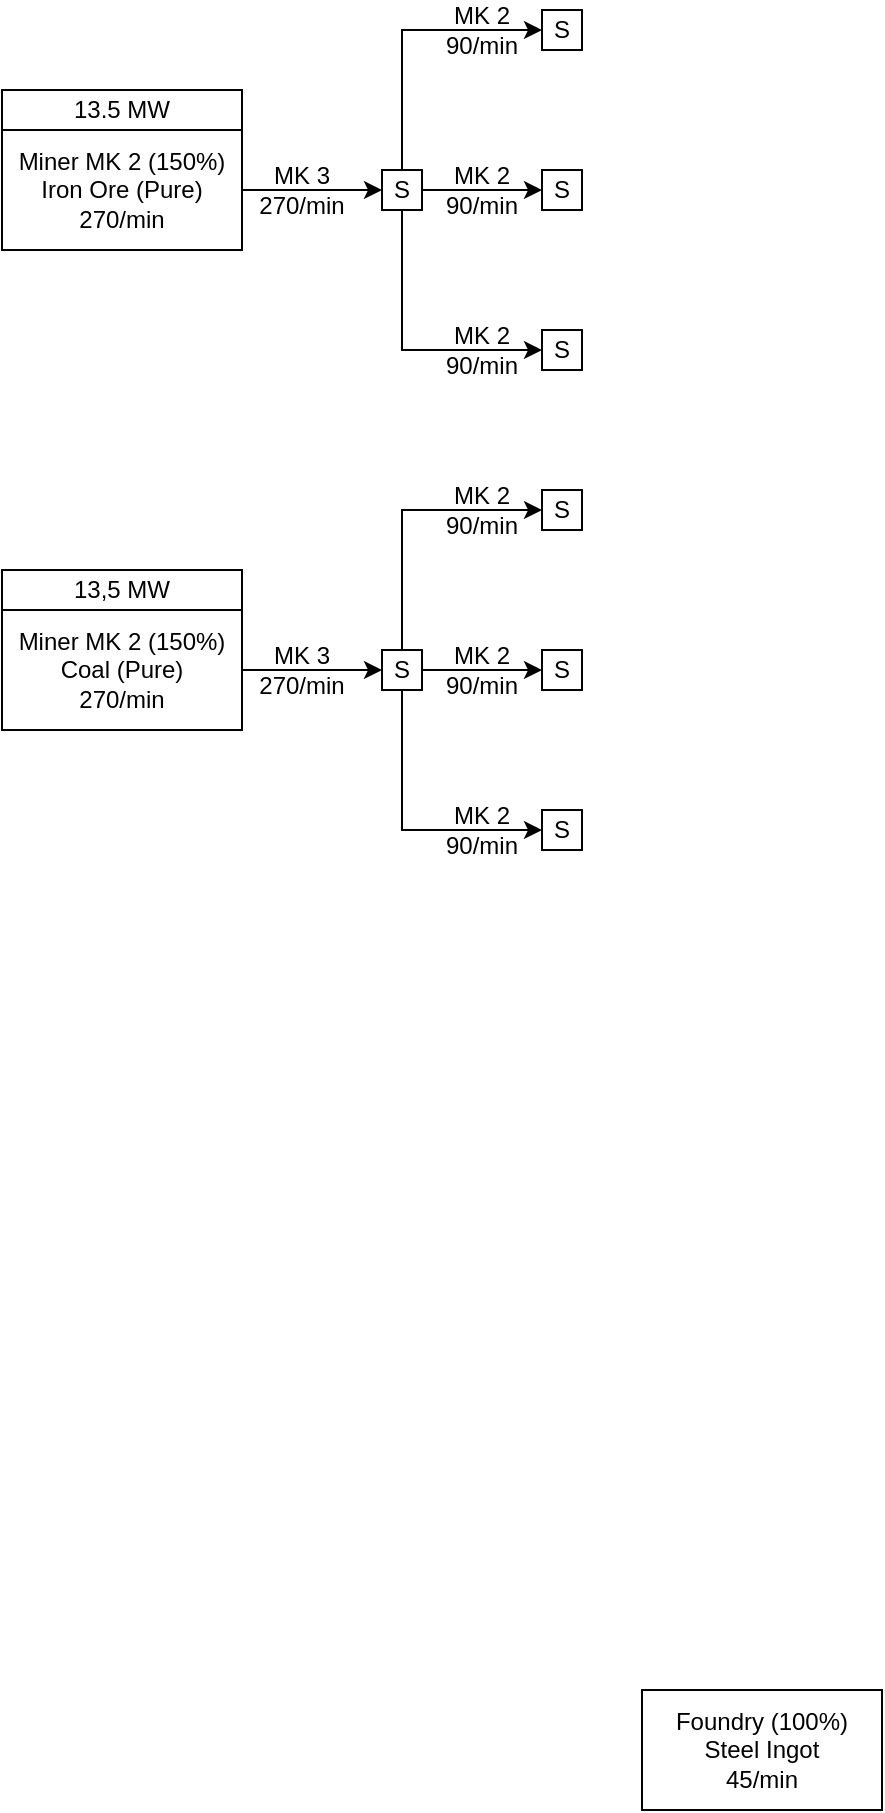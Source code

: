 <mxfile version="23.0.2" type="github">
  <diagram name="Steel I" id="jZe_JqN8-TlA7-YUlp_m">
    <mxGraphModel dx="759" dy="407" grid="1" gridSize="10" guides="1" tooltips="1" connect="1" arrows="1" fold="1" page="1" pageScale="1" pageWidth="1654" pageHeight="1169" math="0" shadow="0">
      <root>
        <mxCell id="0" />
        <mxCell id="1" parent="0" />
        <mxCell id="Wl_ogfw9vnNZ51JvRlCD-14" value="" style="group" vertex="1" connectable="0" parent="1">
          <mxGeometry x="40" y="390" width="120" height="80" as="geometry" />
        </mxCell>
        <mxCell id="Wl_ogfw9vnNZ51JvRlCD-8" value="Miner MK 2 (150%)&lt;br&gt;Coal (Pure)&lt;br&gt;270/min" style="rounded=0;whiteSpace=wrap;html=1;container=0;" vertex="1" parent="Wl_ogfw9vnNZ51JvRlCD-14">
          <mxGeometry y="20" width="120" height="60" as="geometry" />
        </mxCell>
        <mxCell id="Wl_ogfw9vnNZ51JvRlCD-9" value="13,5 MW" style="rounded=0;whiteSpace=wrap;html=1;container=0;" vertex="1" parent="Wl_ogfw9vnNZ51JvRlCD-14">
          <mxGeometry width="120" height="20" as="geometry" />
        </mxCell>
        <mxCell id="Wl_ogfw9vnNZ51JvRlCD-21" value="" style="group" vertex="1" connectable="0" parent="1">
          <mxGeometry x="40" y="150" width="120" height="80" as="geometry" />
        </mxCell>
        <mxCell id="Wl_ogfw9vnNZ51JvRlCD-2" value="Miner MK 2 (150%)&lt;br&gt;Iron Ore (Pure)&lt;br&gt;270/min" style="rounded=0;whiteSpace=wrap;html=1;container=0;" vertex="1" parent="Wl_ogfw9vnNZ51JvRlCD-21">
          <mxGeometry y="20" width="120" height="60" as="geometry" />
        </mxCell>
        <mxCell id="Wl_ogfw9vnNZ51JvRlCD-10" value="13.5 MW" style="rounded=0;whiteSpace=wrap;html=1;container=0;" vertex="1" parent="Wl_ogfw9vnNZ51JvRlCD-21">
          <mxGeometry width="120" height="20" as="geometry" />
        </mxCell>
        <mxCell id="Wl_ogfw9vnNZ51JvRlCD-37" value="" style="edgeStyle=orthogonalEdgeStyle;rounded=0;orthogonalLoop=1;jettySize=auto;html=1;" edge="1" parent="1" source="Wl_ogfw9vnNZ51JvRlCD-22" target="Wl_ogfw9vnNZ51JvRlCD-32">
          <mxGeometry relative="1" as="geometry" />
        </mxCell>
        <mxCell id="Wl_ogfw9vnNZ51JvRlCD-38" style="edgeStyle=orthogonalEdgeStyle;rounded=0;orthogonalLoop=1;jettySize=auto;html=1;entryX=0;entryY=0.5;entryDx=0;entryDy=0;" edge="1" parent="1" source="Wl_ogfw9vnNZ51JvRlCD-22" target="Wl_ogfw9vnNZ51JvRlCD-31">
          <mxGeometry relative="1" as="geometry">
            <Array as="points">
              <mxPoint x="240" y="120" />
            </Array>
          </mxGeometry>
        </mxCell>
        <mxCell id="Wl_ogfw9vnNZ51JvRlCD-39" style="edgeStyle=orthogonalEdgeStyle;rounded=0;orthogonalLoop=1;jettySize=auto;html=1;entryX=0;entryY=0.5;entryDx=0;entryDy=0;" edge="1" parent="1" source="Wl_ogfw9vnNZ51JvRlCD-22" target="Wl_ogfw9vnNZ51JvRlCD-33">
          <mxGeometry relative="1" as="geometry">
            <Array as="points">
              <mxPoint x="240" y="280" />
            </Array>
          </mxGeometry>
        </mxCell>
        <mxCell id="Wl_ogfw9vnNZ51JvRlCD-22" value="S" style="whiteSpace=wrap;html=1;aspect=fixed;" vertex="1" parent="1">
          <mxGeometry x="230" y="190" width="20" height="20" as="geometry" />
        </mxCell>
        <mxCell id="Wl_ogfw9vnNZ51JvRlCD-25" style="edgeStyle=orthogonalEdgeStyle;rounded=0;orthogonalLoop=1;jettySize=auto;html=1;entryX=0;entryY=0.5;entryDx=0;entryDy=0;" edge="1" parent="1" source="Wl_ogfw9vnNZ51JvRlCD-2" target="Wl_ogfw9vnNZ51JvRlCD-22">
          <mxGeometry relative="1" as="geometry" />
        </mxCell>
        <mxCell id="Wl_ogfw9vnNZ51JvRlCD-26" value="MK 3&lt;br&gt;270/min" style="text;html=1;strokeColor=none;fillColor=none;align=center;verticalAlign=middle;whiteSpace=wrap;rounded=0;" vertex="1" parent="1">
          <mxGeometry x="160" y="185" width="60" height="30" as="geometry" />
        </mxCell>
        <mxCell id="Wl_ogfw9vnNZ51JvRlCD-40" value="" style="edgeStyle=orthogonalEdgeStyle;rounded=0;orthogonalLoop=1;jettySize=auto;html=1;" edge="1" parent="1" source="Wl_ogfw9vnNZ51JvRlCD-28" target="Wl_ogfw9vnNZ51JvRlCD-35">
          <mxGeometry relative="1" as="geometry" />
        </mxCell>
        <mxCell id="Wl_ogfw9vnNZ51JvRlCD-41" style="edgeStyle=orthogonalEdgeStyle;rounded=0;orthogonalLoop=1;jettySize=auto;html=1;entryX=0;entryY=0.5;entryDx=0;entryDy=0;" edge="1" parent="1" source="Wl_ogfw9vnNZ51JvRlCD-28" target="Wl_ogfw9vnNZ51JvRlCD-34">
          <mxGeometry relative="1" as="geometry">
            <Array as="points">
              <mxPoint x="240" y="360" />
            </Array>
          </mxGeometry>
        </mxCell>
        <mxCell id="Wl_ogfw9vnNZ51JvRlCD-42" style="edgeStyle=orthogonalEdgeStyle;rounded=0;orthogonalLoop=1;jettySize=auto;html=1;entryX=0;entryY=0.5;entryDx=0;entryDy=0;" edge="1" parent="1" source="Wl_ogfw9vnNZ51JvRlCD-28" target="Wl_ogfw9vnNZ51JvRlCD-36">
          <mxGeometry relative="1" as="geometry">
            <Array as="points">
              <mxPoint x="240" y="520" />
            </Array>
          </mxGeometry>
        </mxCell>
        <mxCell id="Wl_ogfw9vnNZ51JvRlCD-28" value="S" style="whiteSpace=wrap;html=1;aspect=fixed;" vertex="1" parent="1">
          <mxGeometry x="230" y="430" width="20" height="20" as="geometry" />
        </mxCell>
        <mxCell id="Wl_ogfw9vnNZ51JvRlCD-29" value="MK 3&lt;br&gt;270/min" style="text;html=1;strokeColor=none;fillColor=none;align=center;verticalAlign=middle;whiteSpace=wrap;rounded=0;" vertex="1" parent="1">
          <mxGeometry x="160" y="425" width="60" height="30" as="geometry" />
        </mxCell>
        <mxCell id="Wl_ogfw9vnNZ51JvRlCD-30" style="edgeStyle=orthogonalEdgeStyle;rounded=0;orthogonalLoop=1;jettySize=auto;html=1;entryX=0;entryY=0.5;entryDx=0;entryDy=0;" edge="1" parent="1" source="Wl_ogfw9vnNZ51JvRlCD-8" target="Wl_ogfw9vnNZ51JvRlCD-28">
          <mxGeometry relative="1" as="geometry" />
        </mxCell>
        <mxCell id="Wl_ogfw9vnNZ51JvRlCD-31" value="S" style="whiteSpace=wrap;html=1;aspect=fixed;" vertex="1" parent="1">
          <mxGeometry x="310" y="110" width="20" height="20" as="geometry" />
        </mxCell>
        <mxCell id="Wl_ogfw9vnNZ51JvRlCD-32" value="S" style="whiteSpace=wrap;html=1;aspect=fixed;" vertex="1" parent="1">
          <mxGeometry x="310" y="190" width="20" height="20" as="geometry" />
        </mxCell>
        <mxCell id="Wl_ogfw9vnNZ51JvRlCD-33" value="S" style="whiteSpace=wrap;html=1;aspect=fixed;" vertex="1" parent="1">
          <mxGeometry x="310" y="270" width="20" height="20" as="geometry" />
        </mxCell>
        <mxCell id="Wl_ogfw9vnNZ51JvRlCD-34" value="S" style="whiteSpace=wrap;html=1;aspect=fixed;" vertex="1" parent="1">
          <mxGeometry x="310" y="350" width="20" height="20" as="geometry" />
        </mxCell>
        <mxCell id="Wl_ogfw9vnNZ51JvRlCD-35" value="S" style="whiteSpace=wrap;html=1;aspect=fixed;" vertex="1" parent="1">
          <mxGeometry x="310" y="430" width="20" height="20" as="geometry" />
        </mxCell>
        <mxCell id="Wl_ogfw9vnNZ51JvRlCD-36" value="S" style="whiteSpace=wrap;html=1;aspect=fixed;" vertex="1" parent="1">
          <mxGeometry x="310" y="510" width="20" height="20" as="geometry" />
        </mxCell>
        <mxCell id="Wl_ogfw9vnNZ51JvRlCD-43" value="MK 2&lt;br&gt;90/min" style="text;html=1;strokeColor=none;fillColor=none;align=center;verticalAlign=middle;whiteSpace=wrap;rounded=0;" vertex="1" parent="1">
          <mxGeometry x="250" y="265" width="60" height="30" as="geometry" />
        </mxCell>
        <mxCell id="Wl_ogfw9vnNZ51JvRlCD-44" value="MK 2&lt;br&gt;90/min" style="text;html=1;strokeColor=none;fillColor=none;align=center;verticalAlign=middle;whiteSpace=wrap;rounded=0;" vertex="1" parent="1">
          <mxGeometry x="250" y="185" width="60" height="30" as="geometry" />
        </mxCell>
        <mxCell id="Wl_ogfw9vnNZ51JvRlCD-45" value="MK 2&lt;br&gt;90/min" style="text;html=1;strokeColor=none;fillColor=none;align=center;verticalAlign=middle;whiteSpace=wrap;rounded=0;" vertex="1" parent="1">
          <mxGeometry x="250" y="105" width="60" height="30" as="geometry" />
        </mxCell>
        <mxCell id="Wl_ogfw9vnNZ51JvRlCD-46" value="MK 2&lt;br&gt;90/min" style="text;html=1;strokeColor=none;fillColor=none;align=center;verticalAlign=middle;whiteSpace=wrap;rounded=0;" vertex="1" parent="1">
          <mxGeometry x="250" y="345" width="60" height="30" as="geometry" />
        </mxCell>
        <mxCell id="Wl_ogfw9vnNZ51JvRlCD-48" value="MK 2&lt;br&gt;90/min" style="text;html=1;strokeColor=none;fillColor=none;align=center;verticalAlign=middle;whiteSpace=wrap;rounded=0;" vertex="1" parent="1">
          <mxGeometry x="250" y="425" width="60" height="30" as="geometry" />
        </mxCell>
        <mxCell id="Wl_ogfw9vnNZ51JvRlCD-49" value="MK 2&lt;br&gt;90/min" style="text;html=1;strokeColor=none;fillColor=none;align=center;verticalAlign=middle;whiteSpace=wrap;rounded=0;" vertex="1" parent="1">
          <mxGeometry x="250" y="505" width="60" height="30" as="geometry" />
        </mxCell>
        <mxCell id="Wl_ogfw9vnNZ51JvRlCD-57" value="Foundry (100%)&lt;br&gt;Steel Ingot&lt;br&gt;45/min" style="rounded=0;whiteSpace=wrap;html=1;" vertex="1" parent="1">
          <mxGeometry x="360" y="950" width="120" height="60" as="geometry" />
        </mxCell>
      </root>
    </mxGraphModel>
  </diagram>
</mxfile>

